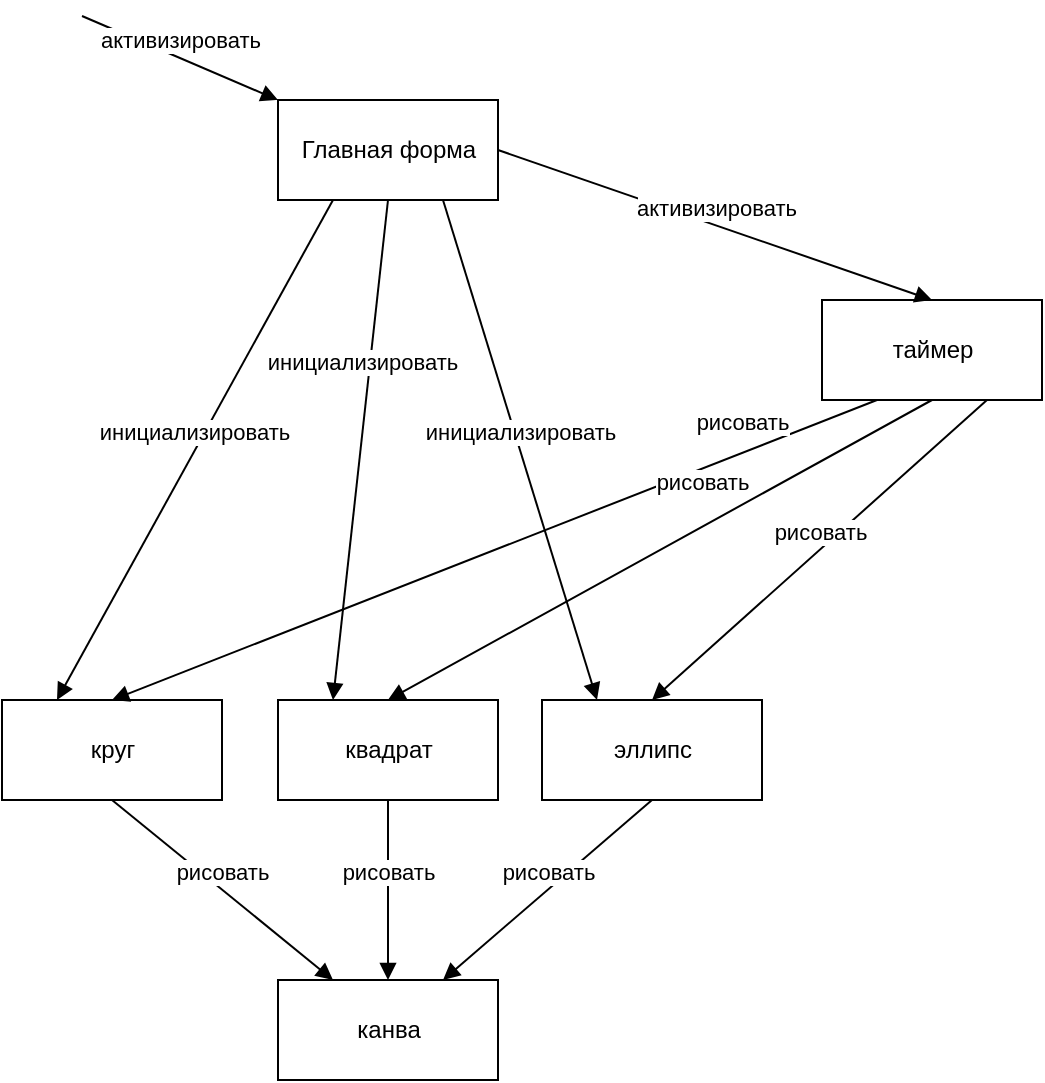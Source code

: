 <mxfile version="12.7.0" type="device"><diagram id="2ziVakpb6CqzJi3QMcTb" name="Page-1"><mxGraphModel dx="868" dy="479" grid="1" gridSize="10" guides="1" tooltips="1" connect="1" arrows="1" fold="1" page="1" pageScale="1" pageWidth="827" pageHeight="1169" math="0" shadow="0"><root><mxCell id="0"/><mxCell id="1" parent="0"/><mxCell id="vBvVnJUsj5X87ea7jmvl-1" value="Главная форма" style="html=1;" vertex="1" parent="1"><mxGeometry x="358" y="80" width="110" height="50" as="geometry"/></mxCell><mxCell id="vBvVnJUsj5X87ea7jmvl-2" value="таймер" style="html=1;" vertex="1" parent="1"><mxGeometry x="630" y="180" width="110" height="50" as="geometry"/></mxCell><mxCell id="vBvVnJUsj5X87ea7jmvl-3" value="круг" style="html=1;" vertex="1" parent="1"><mxGeometry x="220" y="380" width="110" height="50" as="geometry"/></mxCell><mxCell id="vBvVnJUsj5X87ea7jmvl-4" value="квадрат" style="html=1;" vertex="1" parent="1"><mxGeometry x="358" y="380" width="110" height="50" as="geometry"/></mxCell><mxCell id="vBvVnJUsj5X87ea7jmvl-5" value="эллипс" style="html=1;" vertex="1" parent="1"><mxGeometry x="490" y="380" width="110" height="50" as="geometry"/></mxCell><mxCell id="vBvVnJUsj5X87ea7jmvl-6" value="канва" style="html=1;" vertex="1" parent="1"><mxGeometry x="358" y="520" width="110" height="50" as="geometry"/></mxCell><mxCell id="vBvVnJUsj5X87ea7jmvl-7" value="рисовать" style="html=1;verticalAlign=bottom;endArrow=block;entryX=0.25;entryY=0;entryDx=0;entryDy=0;" edge="1" parent="1" target="vBvVnJUsj5X87ea7jmvl-6"><mxGeometry width="80" relative="1" as="geometry"><mxPoint x="275" y="430" as="sourcePoint"/><mxPoint x="300" y="590" as="targetPoint"/></mxGeometry></mxCell><mxCell id="vBvVnJUsj5X87ea7jmvl-8" value="рисовать" style="html=1;verticalAlign=bottom;endArrow=block;exitX=0.5;exitY=1;exitDx=0;exitDy=0;" edge="1" parent="1" source="vBvVnJUsj5X87ea7jmvl-4" target="vBvVnJUsj5X87ea7jmvl-6"><mxGeometry width="80" relative="1" as="geometry"><mxPoint x="410" y="440" as="sourcePoint"/><mxPoint x="290" y="620" as="targetPoint"/></mxGeometry></mxCell><mxCell id="vBvVnJUsj5X87ea7jmvl-9" value="рисовать" style="html=1;verticalAlign=bottom;endArrow=block;exitX=0.5;exitY=1;exitDx=0;exitDy=0;entryX=0.75;entryY=0;entryDx=0;entryDy=0;" edge="1" parent="1" source="vBvVnJUsj5X87ea7jmvl-5" target="vBvVnJUsj5X87ea7jmvl-6"><mxGeometry width="80" relative="1" as="geometry"><mxPoint x="480" y="470" as="sourcePoint"/><mxPoint x="280" y="650" as="targetPoint"/></mxGeometry></mxCell><mxCell id="vBvVnJUsj5X87ea7jmvl-10" value="рисовать" style="html=1;verticalAlign=bottom;endArrow=block;exitX=0.75;exitY=1;exitDx=0;exitDy=0;entryX=0.5;entryY=0;entryDx=0;entryDy=0;" edge="1" parent="1" source="vBvVnJUsj5X87ea7jmvl-2" target="vBvVnJUsj5X87ea7jmvl-5"><mxGeometry width="80" relative="1" as="geometry"><mxPoint x="190" y="680" as="sourcePoint"/><mxPoint x="270" y="680" as="targetPoint"/></mxGeometry></mxCell><mxCell id="vBvVnJUsj5X87ea7jmvl-11" value="рисовать" style="html=1;verticalAlign=bottom;endArrow=block;entryX=0.5;entryY=0;entryDx=0;entryDy=0;exitX=0.25;exitY=1;exitDx=0;exitDy=0;" edge="1" parent="1" source="vBvVnJUsj5X87ea7jmvl-2" target="vBvVnJUsj5X87ea7jmvl-3"><mxGeometry x="-0.659" y="-6" width="80" relative="1" as="geometry"><mxPoint x="180" y="710" as="sourcePoint"/><mxPoint x="260" y="710" as="targetPoint"/><mxPoint as="offset"/></mxGeometry></mxCell><mxCell id="vBvVnJUsj5X87ea7jmvl-13" value="рисовать" style="html=1;verticalAlign=bottom;endArrow=block;exitX=0.5;exitY=1;exitDx=0;exitDy=0;entryX=0.5;entryY=0;entryDx=0;entryDy=0;" edge="1" parent="1" source="vBvVnJUsj5X87ea7jmvl-2" target="vBvVnJUsj5X87ea7jmvl-4"><mxGeometry x="-0.196" y="-12" width="80" relative="1" as="geometry"><mxPoint x="220" y="590" as="sourcePoint"/><mxPoint x="300" y="590" as="targetPoint"/><mxPoint as="offset"/></mxGeometry></mxCell><mxCell id="vBvVnJUsj5X87ea7jmvl-17" value="инициализировать" style="html=1;verticalAlign=bottom;endArrow=block;entryX=0.25;entryY=0;entryDx=0;entryDy=0;exitX=0.5;exitY=1;exitDx=0;exitDy=0;" edge="1" parent="1" source="vBvVnJUsj5X87ea7jmvl-1" target="vBvVnJUsj5X87ea7jmvl-4"><mxGeometry x="-0.277" y="-3" width="80" relative="1" as="geometry"><mxPoint x="220" y="590" as="sourcePoint"/><mxPoint x="300" y="590" as="targetPoint"/><mxPoint as="offset"/></mxGeometry></mxCell><mxCell id="vBvVnJUsj5X87ea7jmvl-18" value="инициализировать" style="html=1;verticalAlign=bottom;endArrow=block;exitX=0.75;exitY=1;exitDx=0;exitDy=0;entryX=0.25;entryY=0;entryDx=0;entryDy=0;" edge="1" parent="1" source="vBvVnJUsj5X87ea7jmvl-1" target="vBvVnJUsj5X87ea7jmvl-5"><mxGeometry width="80" relative="1" as="geometry"><mxPoint x="210" y="620" as="sourcePoint"/><mxPoint x="290" y="620" as="targetPoint"/></mxGeometry></mxCell><mxCell id="vBvVnJUsj5X87ea7jmvl-19" value="инициализировать" style="html=1;verticalAlign=bottom;endArrow=block;exitX=0.25;exitY=1;exitDx=0;exitDy=0;entryX=0.25;entryY=0;entryDx=0;entryDy=0;" edge="1" parent="1" source="vBvVnJUsj5X87ea7jmvl-1" target="vBvVnJUsj5X87ea7jmvl-3"><mxGeometry width="80" relative="1" as="geometry"><mxPoint x="200" y="650" as="sourcePoint"/><mxPoint x="280" y="650" as="targetPoint"/></mxGeometry></mxCell><mxCell id="vBvVnJUsj5X87ea7jmvl-20" value="активизировать" style="html=1;verticalAlign=bottom;endArrow=block;entryX=0.5;entryY=0;entryDx=0;entryDy=0;exitX=1;exitY=0.5;exitDx=0;exitDy=0;" edge="1" parent="1" source="vBvVnJUsj5X87ea7jmvl-1" target="vBvVnJUsj5X87ea7jmvl-2"><mxGeometry width="80" relative="1" as="geometry"><mxPoint x="200" y="650" as="sourcePoint"/><mxPoint x="280" y="650" as="targetPoint"/></mxGeometry></mxCell><mxCell id="vBvVnJUsj5X87ea7jmvl-21" value="активизировать" style="html=1;verticalAlign=bottom;endArrow=block;entryX=0;entryY=0;entryDx=0;entryDy=0;" edge="1" parent="1" target="vBvVnJUsj5X87ea7jmvl-1"><mxGeometry width="80" relative="1" as="geometry"><mxPoint x="260" y="38" as="sourcePoint"/><mxPoint x="300" y="590" as="targetPoint"/></mxGeometry></mxCell></root></mxGraphModel></diagram></mxfile>